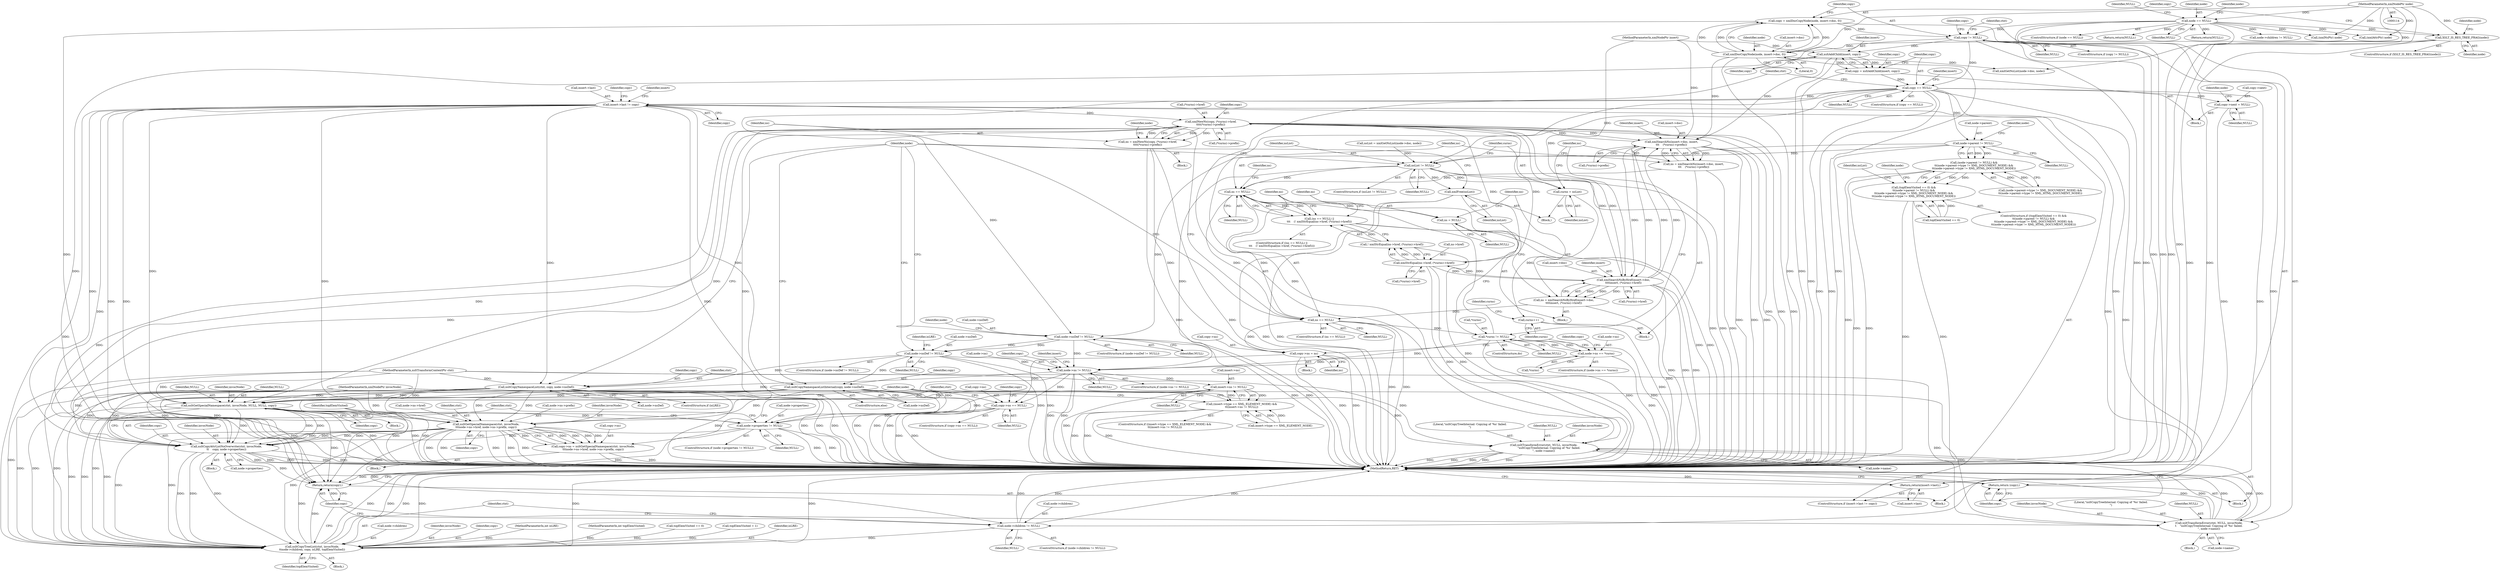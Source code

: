 digraph "0_Chrome_96dbafe288dbe2f0cc45fa3c39daf6d0c37acbab_37@API" {
"1000239" [label="(Call,copy != NULL)"];
"1000230" [label="(Call,copy = xmlDocCopyNode(node, insert->doc, 0))"];
"1000232" [label="(Call,xmlDocCopyNode(node, insert->doc, 0))"];
"1000204" [label="(Call,XSLT_IS_RES_TREE_FRAG(node))"];
"1000124" [label="(Call,node == NULL)"];
"1000117" [label="(MethodParameterIn,xmlNodePtr node)"];
"1000252" [label="(Call,xsltAddChild(insert, copy))"];
"1000250" [label="(Call,copy = xsltAddChild(insert, copy))"];
"1000256" [label="(Call,copy == NULL)"];
"1000260" [label="(Call,xsltTransformError(ctxt, NULL, invocNode,\n            \"xsltCopyTreeInternal: Copying of '%s' failed.\n\", node->name))"];
"1000268" [label="(Return,return (copy);)"];
"1000271" [label="(Call,insert->last != copy)"];
"1000276" [label="(Return,return(insert->last);)"];
"1000386" [label="(Call,xmlNewNs(copy, (*curns)->href,\n\t\t\t\t(*curns)->prefix))"];
"1000341" [label="(Call,xmlSearchNs(insert->doc, insert,\n\t\t\t    (*curns)->prefix))"];
"1000339" [label="(Call,ns = xmlSearchNs(insert->doc, insert,\n\t\t\t    (*curns)->prefix))"];
"1000352" [label="(Call,ns == NULL)"];
"1000351" [label="(Call,(ns == NULL) ||\n\t\t\t    (! xmlStrEqual(ns->href, (*curns)->href)))"];
"1000365" [label="(Call,ns = NULL)"];
"1000380" [label="(Call,ns == NULL)"];
"1000404" [label="(Call,copy->ns = ns)"];
"1000454" [label="(Call,copy->ns == NULL)"];
"1000499" [label="(Call,node->properties != NULL)"];
"1000505" [label="(Call,xsltCopyAttrListNoOverwrite(ctxt, invocNode,\n\t\t    copy, node->properties))"];
"1000526" [label="(Call,xsltCopyTreeList(ctxt, invocNode,\n\t\tnode->children, copy, isLRE, topElemVisited))"];
"1000545" [label="(Return,return(copy);)"];
"1000520" [label="(Call,node->children != NULL)"];
"1000411" [label="(Call,*curns != NULL)"];
"1000397" [label="(Call,node->ns == *curns)"];
"1000447" [label="(Call,node->ns != NULL)"];
"1000486" [label="(Call,insert->ns != NULL)"];
"1000480" [label="(Call,(insert->type == XML_ELEMENT_NODE) &&\n\t\t(insert->ns != NULL))"];
"1000492" [label="(Call,xsltGetSpecialNamespace(ctxt, invocNode, NULL, NULL, copy))"];
"1000370" [label="(Call,xmlSearchNsByHref(insert->doc,\n\t\t\t\tinsert, (*curns)->href))"];
"1000356" [label="(Call,xmlStrEqual(ns->href, (*curns)->href))"];
"1000355" [label="(Call,! xmlStrEqual(ns->href, (*curns)->href))"];
"1000368" [label="(Call,ns = xmlSearchNsByHref(insert->doc,\n\t\t\t\tinsert, (*curns)->href))"];
"1000384" [label="(Call,ns = xmlNewNs(copy, (*curns)->href,\n\t\t\t\t(*curns)->prefix))"];
"1000464" [label="(Call,xsltGetSpecialNamespace(ctxt, invocNode,\n\t\t\tnode->ns->href, node->ns->prefix, copy))"];
"1000460" [label="(Call,copy->ns = xsltGetSpecialNamespace(ctxt, invocNode,\n\t\t\tnode->ns->href, node->ns->prefix, copy))"];
"1000434" [label="(Call,xsltCopyNamespaceList(ctxt, copy, node->nsDef))"];
"1000441" [label="(Call,xsltCopyNamespaceListInternal(copy, node->nsDef))"];
"1000280" [label="(Call,copy->next = NULL)"];
"1000298" [label="(Call,node->parent != NULL)"];
"1000297" [label="(Call,(node->parent != NULL) &&\n\t\t(node->parent->type != XML_DOCUMENT_NODE) &&\n\t\t(node->parent->type != XML_HTML_DOCUMENT_NODE))"];
"1000293" [label="(Call,(topElemVisited == 0) &&\n\t\t(node->parent != NULL) &&\n\t\t(node->parent->type != XML_DOCUMENT_NODE) &&\n\t\t(node->parent->type != XML_HTML_DOCUMENT_NODE))"];
"1000330" [label="(Call,nsList != NULL)"];
"1000334" [label="(Call,curns = nsList)"];
"1000409" [label="(Call,curns++)"];
"1000415" [label="(Call,xmlFree(nsList))"];
"1000419" [label="(Call,node->nsDef != NULL)"];
"1000426" [label="(Call,node->nsDef != NULL)"];
"1000537" [label="(Call,xsltTransformError(ctxt, NULL, invocNode,\n\t    \"xsltCopyTreeInternal: Copying of '%s' failed.\n\", node->name))"];
"1000423" [label="(Identifier,NULL)"];
"1000263" [label="(Identifier,invocNode)"];
"1000501" [label="(Identifier,node)"];
"1000357" [label="(Call,ns->href)"];
"1000116" [label="(MethodParameterIn,xmlNodePtr invocNode)"];
"1000245" [label="(Identifier,copy)"];
"1000272" [label="(Call,insert->last)"];
"1000461" [label="(Call,copy->ns)"];
"1000546" [label="(Identifier,copy)"];
"1000371" [label="(Call,insert->doc)"];
"1000384" [label="(Call,ns = xmlNewNs(copy, (*curns)->href,\n\t\t\t\t(*curns)->prefix))"];
"1000538" [label="(Identifier,ctxt)"];
"1000392" [label="(Call,(*curns)->prefix)"];
"1000257" [label="(Identifier,copy)"];
"1000250" [label="(Call,copy = xsltAddChild(insert, copy))"];
"1000448" [label="(Call,node->ns)"];
"1000303" [label="(Call,(node->parent->type != XML_DOCUMENT_NODE) &&\n\t\t(node->parent->type != XML_HTML_DOCUMENT_NODE))"];
"1000280" [label="(Call,copy->next = NULL)"];
"1000498" [label="(ControlStructure,if (node->properties != NULL))"];
"1000406" [label="(Identifier,copy)"];
"1000232" [label="(Call,xmlDocCopyNode(node, insert->doc, 0))"];
"1000360" [label="(Call,(*curns)->href)"];
"1000490" [label="(Identifier,NULL)"];
"1000542" [label="(Call,node->name)"];
"1000297" [label="(Call,(node->parent != NULL) &&\n\t\t(node->parent->type != XML_DOCUMENT_NODE) &&\n\t\t(node->parent->type != XML_HTML_DOCUMENT_NODE))"];
"1000435" [label="(Identifier,ctxt)"];
"1000125" [label="(Identifier,node)"];
"1000437" [label="(Call,node->nsDef)"];
"1000529" [label="(Call,node->children)"];
"1000292" [label="(ControlStructure,if ((topElemVisited == 0) &&\n\t\t(node->parent != NULL) &&\n\t\t(node->parent->type != XML_DOCUMENT_NODE) &&\n\t\t(node->parent->type != XML_HTML_DOCUMENT_NODE)))"];
"1000275" [label="(Identifier,copy)"];
"1000281" [label="(Call,copy->next)"];
"1000514" [label="(Identifier,topElemVisited)"];
"1000254" [label="(Identifier,copy)"];
"1000345" [label="(Identifier,insert)"];
"1000527" [label="(Identifier,ctxt)"];
"1000504" [label="(Block,)"];
"1000396" [label="(ControlStructure,if (node->ns == *curns))"];
"1000239" [label="(Call,copy != NULL)"];
"1000230" [label="(Call,copy = xmlDocCopyNode(node, insert->doc, 0))"];
"1000282" [label="(Identifier,copy)"];
"1000398" [label="(Call,node->ns)"];
"1000419" [label="(Call,node->nsDef != NULL)"];
"1000410" [label="(Identifier,curns)"];
"1000270" [label="(ControlStructure,if (insert->last != copy))"];
"1000366" [label="(Identifier,ns)"];
"1000278" [label="(Identifier,insert)"];
"1000426" [label="(Call,node->nsDef != NULL)"];
"1000537" [label="(Call,xsltTransformError(ctxt, NULL, invocNode,\n\t    \"xsltCopyTreeInternal: Copying of '%s' failed.\n\", node->name))"];
"1000369" [label="(Identifier,ns)"];
"1000487" [label="(Call,insert->ns)"];
"1000455" [label="(Call,copy->ns)"];
"1000534" [label="(Identifier,topElemVisited)"];
"1000356" [label="(Call,xmlStrEqual(ns->href, (*curns)->href))"];
"1000508" [label="(Identifier,copy)"];
"1000479" [label="(ControlStructure,if ((insert->type == XML_ELEMENT_NODE) &&\n\t\t(insert->ns != NULL)))"];
"1000436" [label="(Identifier,copy)"];
"1000380" [label="(Call,ns == NULL)"];
"1000495" [label="(Identifier,NULL)"];
"1000540" [label="(Identifier,invocNode)"];
"1000434" [label="(Call,xsltCopyNamespaceList(ctxt, copy, node->nsDef))"];
"1000118" [label="(MethodParameterIn,xmlNodePtr insert)"];
"1000449" [label="(Identifier,node)"];
"1000493" [label="(Identifier,ctxt)"];
"1000123" [label="(ControlStructure,if (node == NULL))"];
"1000293" [label="(Call,(topElemVisited == 0) &&\n\t\t(node->parent != NULL) &&\n\t\t(node->parent->type != XML_DOCUMENT_NODE) &&\n\t\t(node->parent->type != XML_HTML_DOCUMENT_NODE))"];
"1000497" [label="(Identifier,copy)"];
"1000382" [label="(Identifier,NULL)"];
"1000454" [label="(Call,copy->ns == NULL)"];
"1000374" [label="(Identifier,insert)"];
"1000430" [label="(Identifier,NULL)"];
"1000340" [label="(Identifier,ns)"];
"1000288" [label="(Identifier,node)"];
"1000261" [label="(Identifier,ctxt)"];
"1000528" [label="(Identifier,invocNode)"];
"1000532" [label="(Identifier,copy)"];
"1000127" [label="(Return,return(NULL);)"];
"1000294" [label="(Call,topElemVisited == 0)"];
"1000277" [label="(Call,insert->last)"];
"1000499" [label="(Call,node->properties != NULL)"];
"1000203" [label="(ControlStructure,if (XSLT_IS_RES_TREE_FRAG(node)))"];
"1000339" [label="(Call,ns = xmlSearchNs(insert->doc, insert,\n\t\t\t    (*curns)->prefix))"];
"1000541" [label="(Literal,\"xsltCopyTreeInternal: Copying of '%s' failed.\n\")"];
"1000440" [label="(ControlStructure,else)"];
"1000536" [label="(Block,)"];
"1000418" [label="(ControlStructure,if (node->nsDef != NULL))"];
"1000367" [label="(Identifier,NULL)"];
"1000456" [label="(Identifier,copy)"];
"1000299" [label="(Call,node->parent)"];
"1000464" [label="(Call,xsltGetSpecialNamespace(ctxt, invocNode,\n\t\t\tnode->ns->href, node->ns->prefix, copy))"];
"1000205" [label="(Identifier,node)"];
"1000364" [label="(Block,)"];
"1000329" [label="(ControlStructure,if (nsList != NULL))"];
"1000131" [label="(Identifier,node)"];
"1000412" [label="(Call,*curns)"];
"1000323" [label="(Identifier,nsList)"];
"1000427" [label="(Call,node->nsDef)"];
"1000260" [label="(Call,xsltTransformError(ctxt, NULL, invocNode,\n            \"xsltCopyTreeInternal: Copying of '%s' failed.\n\", node->name))"];
"1000350" [label="(ControlStructure,if ((ns == NULL) ||\n\t\t\t    (! xmlStrEqual(ns->href, (*curns)->href))))"];
"1000503" [label="(Identifier,NULL)"];
"1000411" [label="(Call,*curns != NULL)"];
"1000381" [label="(Identifier,ns)"];
"1000385" [label="(Identifier,ns)"];
"1000432" [label="(ControlStructure,if (isLRE))"];
"1000346" [label="(Call,(*curns)->prefix)"];
"1000307" [label="(Identifier,node)"];
"1000233" [label="(Identifier,node)"];
"1000399" [label="(Identifier,node)"];
"1000284" [label="(Identifier,NULL)"];
"1000375" [label="(Call,(*curns)->href)"];
"1000126" [label="(Identifier,NULL)"];
"1000259" [label="(Block,)"];
"1000526" [label="(Call,xsltCopyTreeList(ctxt, invocNode,\n\t\tnode->children, copy, isLRE, topElemVisited))"];
"1000332" [label="(Identifier,NULL)"];
"1000237" [label="(Literal,0)"];
"1000421" [label="(Identifier,node)"];
"1000298" [label="(Call,node->parent != NULL)"];
"1000483" [label="(Identifier,insert)"];
"1000333" [label="(Block,)"];
"1000231" [label="(Identifier,copy)"];
"1000342" [label="(Call,insert->doc)"];
"1000387" [label="(Identifier,copy)"];
"1000117" [label="(MethodParameterIn,xmlNodePtr node)"];
"1000451" [label="(Identifier,NULL)"];
"1000251" [label="(Identifier,copy)"];
"1000240" [label="(Identifier,copy)"];
"1000268" [label="(Return,return (copy);)"];
"1000324" [label="(Call,xmlGetNsList(node->doc, node))"];
"1000354" [label="(Identifier,NULL)"];
"1000403" [label="(Block,)"];
"1000507" [label="(Identifier,invocNode)"];
"1000119" [label="(MethodParameterIn,int isLRE)"];
"1000401" [label="(Call,*curns)"];
"1000520" [label="(Call,node->children != NULL)"];
"1000128" [label="(Identifier,NULL)"];
"1000492" [label="(Call,xsltGetSpecialNamespace(ctxt, invocNode, NULL, NULL, copy))"];
"1000370" [label="(Call,xmlSearchNsByHref(insert->doc,\n\t\t\t\tinsert, (*curns)->href))"];
"1000352" [label="(Call,ns == NULL)"];
"1000494" [label="(Identifier,invocNode)"];
"1000302" [label="(Identifier,NULL)"];
"1000115" [label="(MethodParameterIn,xsltTransformContextPtr ctxt)"];
"1000201" [label="(Return,return(NULL);)"];
"1000481" [label="(Call,insert->type == XML_ELEMENT_NODE)"];
"1000413" [label="(Identifier,curns)"];
"1000496" [label="(Identifier,NULL)"];
"1000189" [label="(Call,(xmlNsPtr) node)"];
"1000256" [label="(Call,copy == NULL)"];
"1000480" [label="(Call,(insert->type == XML_ELEMENT_NODE) &&\n\t\t(insert->ns != NULL))"];
"1000458" [label="(Identifier,NULL)"];
"1000358" [label="(Identifier,ns)"];
"1000545" [label="(Return,return(copy);)"];
"1000264" [label="(Literal,\"xsltCopyTreeInternal: Copying of '%s' failed.\n\")"];
"1000330" [label="(Call,nsList != NULL)"];
"1000338" [label="(Block,)"];
"1000472" [label="(Call,node->ns->prefix)"];
"1000322" [label="(Call,nsList = xmlGetNsList(node->doc, node))"];
"1000443" [label="(Call,node->nsDef)"];
"1000547" [label="(MethodReturn,RET)"];
"1000121" [label="(Block,)"];
"1000519" [label="(ControlStructure,if (node->children != NULL))"];
"1000477" [label="(Identifier,copy)"];
"1000466" [label="(Identifier,invocNode)"];
"1000467" [label="(Call,node->ns->href)"];
"1000453" [label="(ControlStructure,if (copy->ns == NULL))"];
"1000409" [label="(Call,curns++)"];
"1000253" [label="(Identifier,insert)"];
"1000120" [label="(MethodParameterIn,int topElemVisited)"];
"1000446" [label="(ControlStructure,if (node->ns != NULL))"];
"1000513" [label="(Call,topElemVisited == 0)"];
"1000509" [label="(Call,node->properties)"];
"1000351" [label="(Call,(ns == NULL) ||\n\t\t\t    (! xmlStrEqual(ns->href, (*curns)->href)))"];
"1000460" [label="(Call,copy->ns = xsltGetSpecialNamespace(ctxt, invocNode,\n\t\t\tnode->ns->href, node->ns->prefix, copy))"];
"1000234" [label="(Call,insert->doc)"];
"1000388" [label="(Call,(*curns)->href)"];
"1000124" [label="(Call,node == NULL)"];
"1000524" [label="(Identifier,NULL)"];
"1000486" [label="(Call,insert->ns != NULL)"];
"1000459" [label="(Block,)"];
"1000491" [label="(Block,)"];
"1000397" [label="(Call,node->ns == *curns)"];
"1000269" [label="(Identifier,copy)"];
"1000273" [label="(Identifier,insert)"];
"1000539" [label="(Identifier,NULL)"];
"1000331" [label="(Identifier,nsList)"];
"1000386" [label="(Call,xmlNewNs(copy, (*curns)->href,\n\t\t\t\t(*curns)->prefix))"];
"1000265" [label="(Call,node->name)"];
"1000433" [label="(Identifier,isLRE)"];
"1000365" [label="(Call,ns = NULL)"];
"1000415" [label="(Call,xmlFree(nsList))"];
"1000425" [label="(ControlStructure,if (node->nsDef != NULL))"];
"1000271" [label="(Call,insert->last != copy)"];
"1000416" [label="(Identifier,nsList)"];
"1000465" [label="(Identifier,ctxt)"];
"1000204" [label="(Call,XSLT_IS_RES_TREE_FRAG(node))"];
"1000500" [label="(Call,node->properties)"];
"1000447" [label="(Call,node->ns != NULL)"];
"1000506" [label="(Identifier,ctxt)"];
"1000334" [label="(Call,curns = nsList)"];
"1000525" [label="(Block,)"];
"1000516" [label="(Call,topElemVisited = 1)"];
"1000242" [label="(Block,)"];
"1000383" [label="(Block,)"];
"1000262" [label="(Identifier,NULL)"];
"1000210" [label="(Identifier,node)"];
"1000258" [label="(Identifier,NULL)"];
"1000178" [label="(Call,(xmlAttrPtr) node)"];
"1000404" [label="(Call,copy->ns = ns)"];
"1000341" [label="(Call,xmlSearchNs(insert->doc, insert,\n\t\t\t    (*curns)->prefix))"];
"1000533" [label="(Identifier,isLRE)"];
"1000462" [label="(Identifier,copy)"];
"1000241" [label="(Identifier,NULL)"];
"1000428" [label="(Identifier,node)"];
"1000208" [label="(Call,node->children != NULL)"];
"1000238" [label="(ControlStructure,if (copy != NULL))"];
"1000408" [label="(Identifier,ns)"];
"1000337" [label="(ControlStructure,do)"];
"1000442" [label="(Identifier,copy)"];
"1000355" [label="(Call,! xmlStrEqual(ns->href, (*curns)->href))"];
"1000335" [label="(Identifier,curns)"];
"1000379" [label="(ControlStructure,if (ns == NULL))"];
"1000414" [label="(Identifier,NULL)"];
"1000252" [label="(Call,xsltAddChild(insert, copy))"];
"1000505" [label="(Call,xsltCopyAttrListNoOverwrite(ctxt, invocNode,\n\t\t    copy, node->properties))"];
"1000353" [label="(Identifier,ns)"];
"1000336" [label="(Identifier,nsList)"];
"1000276" [label="(Return,return(insert->last);)"];
"1000521" [label="(Call,node->children)"];
"1000420" [label="(Call,node->nsDef)"];
"1000441" [label="(Call,xsltCopyNamespaceListInternal(copy, node->nsDef))"];
"1000368" [label="(Call,ns = xmlSearchNsByHref(insert->doc,\n\t\t\t\tinsert, (*curns)->href))"];
"1000255" [label="(ControlStructure,if (copy == NULL))"];
"1000405" [label="(Call,copy->ns)"];
"1000239" -> "1000238"  [label="AST: "];
"1000239" -> "1000241"  [label="CFG: "];
"1000240" -> "1000239"  [label="AST: "];
"1000241" -> "1000239"  [label="AST: "];
"1000245" -> "1000239"  [label="CFG: "];
"1000538" -> "1000239"  [label="CFG: "];
"1000239" -> "1000547"  [label="DDG: "];
"1000239" -> "1000547"  [label="DDG: "];
"1000230" -> "1000239"  [label="DDG: "];
"1000124" -> "1000239"  [label="DDG: "];
"1000239" -> "1000252"  [label="DDG: "];
"1000239" -> "1000256"  [label="DDG: "];
"1000239" -> "1000537"  [label="DDG: "];
"1000239" -> "1000545"  [label="DDG: "];
"1000230" -> "1000121"  [label="AST: "];
"1000230" -> "1000232"  [label="CFG: "];
"1000231" -> "1000230"  [label="AST: "];
"1000232" -> "1000230"  [label="AST: "];
"1000240" -> "1000230"  [label="CFG: "];
"1000230" -> "1000547"  [label="DDG: "];
"1000232" -> "1000230"  [label="DDG: "];
"1000232" -> "1000230"  [label="DDG: "];
"1000232" -> "1000230"  [label="DDG: "];
"1000232" -> "1000237"  [label="CFG: "];
"1000233" -> "1000232"  [label="AST: "];
"1000234" -> "1000232"  [label="AST: "];
"1000237" -> "1000232"  [label="AST: "];
"1000232" -> "1000547"  [label="DDG: "];
"1000232" -> "1000547"  [label="DDG: "];
"1000204" -> "1000232"  [label="DDG: "];
"1000117" -> "1000232"  [label="DDG: "];
"1000232" -> "1000324"  [label="DDG: "];
"1000232" -> "1000341"  [label="DDG: "];
"1000204" -> "1000203"  [label="AST: "];
"1000204" -> "1000205"  [label="CFG: "];
"1000205" -> "1000204"  [label="AST: "];
"1000210" -> "1000204"  [label="CFG: "];
"1000231" -> "1000204"  [label="CFG: "];
"1000204" -> "1000547"  [label="DDG: "];
"1000204" -> "1000547"  [label="DDG: "];
"1000124" -> "1000204"  [label="DDG: "];
"1000117" -> "1000204"  [label="DDG: "];
"1000124" -> "1000123"  [label="AST: "];
"1000124" -> "1000126"  [label="CFG: "];
"1000125" -> "1000124"  [label="AST: "];
"1000126" -> "1000124"  [label="AST: "];
"1000128" -> "1000124"  [label="CFG: "];
"1000131" -> "1000124"  [label="CFG: "];
"1000124" -> "1000547"  [label="DDG: "];
"1000124" -> "1000547"  [label="DDG: "];
"1000124" -> "1000547"  [label="DDG: "];
"1000117" -> "1000124"  [label="DDG: "];
"1000124" -> "1000127"  [label="DDG: "];
"1000124" -> "1000178"  [label="DDG: "];
"1000124" -> "1000189"  [label="DDG: "];
"1000124" -> "1000201"  [label="DDG: "];
"1000124" -> "1000208"  [label="DDG: "];
"1000117" -> "1000114"  [label="AST: "];
"1000117" -> "1000547"  [label="DDG: "];
"1000117" -> "1000178"  [label="DDG: "];
"1000117" -> "1000189"  [label="DDG: "];
"1000117" -> "1000324"  [label="DDG: "];
"1000252" -> "1000250"  [label="AST: "];
"1000252" -> "1000254"  [label="CFG: "];
"1000253" -> "1000252"  [label="AST: "];
"1000254" -> "1000252"  [label="AST: "];
"1000250" -> "1000252"  [label="CFG: "];
"1000252" -> "1000547"  [label="DDG: "];
"1000252" -> "1000250"  [label="DDG: "];
"1000252" -> "1000250"  [label="DDG: "];
"1000118" -> "1000252"  [label="DDG: "];
"1000252" -> "1000341"  [label="DDG: "];
"1000250" -> "1000242"  [label="AST: "];
"1000251" -> "1000250"  [label="AST: "];
"1000257" -> "1000250"  [label="CFG: "];
"1000250" -> "1000547"  [label="DDG: "];
"1000250" -> "1000256"  [label="DDG: "];
"1000256" -> "1000255"  [label="AST: "];
"1000256" -> "1000258"  [label="CFG: "];
"1000257" -> "1000256"  [label="AST: "];
"1000258" -> "1000256"  [label="AST: "];
"1000261" -> "1000256"  [label="CFG: "];
"1000273" -> "1000256"  [label="CFG: "];
"1000256" -> "1000547"  [label="DDG: "];
"1000256" -> "1000547"  [label="DDG: "];
"1000256" -> "1000547"  [label="DDG: "];
"1000256" -> "1000260"  [label="DDG: "];
"1000256" -> "1000268"  [label="DDG: "];
"1000256" -> "1000271"  [label="DDG: "];
"1000256" -> "1000280"  [label="DDG: "];
"1000256" -> "1000298"  [label="DDG: "];
"1000256" -> "1000330"  [label="DDG: "];
"1000256" -> "1000419"  [label="DDG: "];
"1000256" -> "1000520"  [label="DDG: "];
"1000260" -> "1000259"  [label="AST: "];
"1000260" -> "1000265"  [label="CFG: "];
"1000261" -> "1000260"  [label="AST: "];
"1000262" -> "1000260"  [label="AST: "];
"1000263" -> "1000260"  [label="AST: "];
"1000264" -> "1000260"  [label="AST: "];
"1000265" -> "1000260"  [label="AST: "];
"1000269" -> "1000260"  [label="CFG: "];
"1000260" -> "1000547"  [label="DDG: "];
"1000260" -> "1000547"  [label="DDG: "];
"1000260" -> "1000547"  [label="DDG: "];
"1000260" -> "1000547"  [label="DDG: "];
"1000260" -> "1000547"  [label="DDG: "];
"1000115" -> "1000260"  [label="DDG: "];
"1000116" -> "1000260"  [label="DDG: "];
"1000268" -> "1000259"  [label="AST: "];
"1000268" -> "1000269"  [label="CFG: "];
"1000269" -> "1000268"  [label="AST: "];
"1000547" -> "1000268"  [label="CFG: "];
"1000268" -> "1000547"  [label="DDG: "];
"1000269" -> "1000268"  [label="DDG: "];
"1000271" -> "1000270"  [label="AST: "];
"1000271" -> "1000275"  [label="CFG: "];
"1000272" -> "1000271"  [label="AST: "];
"1000275" -> "1000271"  [label="AST: "];
"1000278" -> "1000271"  [label="CFG: "];
"1000282" -> "1000271"  [label="CFG: "];
"1000271" -> "1000547"  [label="DDG: "];
"1000271" -> "1000547"  [label="DDG: "];
"1000271" -> "1000547"  [label="DDG: "];
"1000271" -> "1000276"  [label="DDG: "];
"1000271" -> "1000386"  [label="DDG: "];
"1000271" -> "1000434"  [label="DDG: "];
"1000271" -> "1000441"  [label="DDG: "];
"1000271" -> "1000464"  [label="DDG: "];
"1000271" -> "1000492"  [label="DDG: "];
"1000271" -> "1000505"  [label="DDG: "];
"1000271" -> "1000526"  [label="DDG: "];
"1000271" -> "1000545"  [label="DDG: "];
"1000276" -> "1000270"  [label="AST: "];
"1000276" -> "1000277"  [label="CFG: "];
"1000277" -> "1000276"  [label="AST: "];
"1000547" -> "1000276"  [label="CFG: "];
"1000276" -> "1000547"  [label="DDG: "];
"1000386" -> "1000384"  [label="AST: "];
"1000386" -> "1000392"  [label="CFG: "];
"1000387" -> "1000386"  [label="AST: "];
"1000388" -> "1000386"  [label="AST: "];
"1000392" -> "1000386"  [label="AST: "];
"1000384" -> "1000386"  [label="CFG: "];
"1000386" -> "1000547"  [label="DDG: "];
"1000386" -> "1000547"  [label="DDG: "];
"1000386" -> "1000547"  [label="DDG: "];
"1000386" -> "1000341"  [label="DDG: "];
"1000386" -> "1000356"  [label="DDG: "];
"1000386" -> "1000370"  [label="DDG: "];
"1000386" -> "1000384"  [label="DDG: "];
"1000386" -> "1000384"  [label="DDG: "];
"1000386" -> "1000384"  [label="DDG: "];
"1000370" -> "1000386"  [label="DDG: "];
"1000356" -> "1000386"  [label="DDG: "];
"1000341" -> "1000386"  [label="DDG: "];
"1000386" -> "1000464"  [label="DDG: "];
"1000386" -> "1000492"  [label="DDG: "];
"1000386" -> "1000505"  [label="DDG: "];
"1000386" -> "1000526"  [label="DDG: "];
"1000386" -> "1000545"  [label="DDG: "];
"1000341" -> "1000339"  [label="AST: "];
"1000341" -> "1000346"  [label="CFG: "];
"1000342" -> "1000341"  [label="AST: "];
"1000345" -> "1000341"  [label="AST: "];
"1000346" -> "1000341"  [label="AST: "];
"1000339" -> "1000341"  [label="CFG: "];
"1000341" -> "1000547"  [label="DDG: "];
"1000341" -> "1000547"  [label="DDG: "];
"1000341" -> "1000547"  [label="DDG: "];
"1000341" -> "1000339"  [label="DDG: "];
"1000341" -> "1000339"  [label="DDG: "];
"1000341" -> "1000339"  [label="DDG: "];
"1000370" -> "1000341"  [label="DDG: "];
"1000370" -> "1000341"  [label="DDG: "];
"1000118" -> "1000341"  [label="DDG: "];
"1000341" -> "1000370"  [label="DDG: "];
"1000341" -> "1000370"  [label="DDG: "];
"1000339" -> "1000338"  [label="AST: "];
"1000340" -> "1000339"  [label="AST: "];
"1000353" -> "1000339"  [label="CFG: "];
"1000339" -> "1000547"  [label="DDG: "];
"1000339" -> "1000352"  [label="DDG: "];
"1000352" -> "1000351"  [label="AST: "];
"1000352" -> "1000354"  [label="CFG: "];
"1000353" -> "1000352"  [label="AST: "];
"1000354" -> "1000352"  [label="AST: "];
"1000358" -> "1000352"  [label="CFG: "];
"1000351" -> "1000352"  [label="CFG: "];
"1000352" -> "1000351"  [label="DDG: "];
"1000352" -> "1000351"  [label="DDG: "];
"1000330" -> "1000352"  [label="DDG: "];
"1000411" -> "1000352"  [label="DDG: "];
"1000352" -> "1000365"  [label="DDG: "];
"1000352" -> "1000380"  [label="DDG: "];
"1000352" -> "1000380"  [label="DDG: "];
"1000351" -> "1000350"  [label="AST: "];
"1000351" -> "1000355"  [label="CFG: "];
"1000355" -> "1000351"  [label="AST: "];
"1000366" -> "1000351"  [label="CFG: "];
"1000381" -> "1000351"  [label="CFG: "];
"1000351" -> "1000547"  [label="DDG: "];
"1000351" -> "1000547"  [label="DDG: "];
"1000355" -> "1000351"  [label="DDG: "];
"1000365" -> "1000364"  [label="AST: "];
"1000365" -> "1000367"  [label="CFG: "];
"1000366" -> "1000365"  [label="AST: "];
"1000367" -> "1000365"  [label="AST: "];
"1000369" -> "1000365"  [label="CFG: "];
"1000380" -> "1000379"  [label="AST: "];
"1000380" -> "1000382"  [label="CFG: "];
"1000381" -> "1000380"  [label="AST: "];
"1000382" -> "1000380"  [label="AST: "];
"1000385" -> "1000380"  [label="CFG: "];
"1000399" -> "1000380"  [label="CFG: "];
"1000380" -> "1000547"  [label="DDG: "];
"1000380" -> "1000547"  [label="DDG: "];
"1000368" -> "1000380"  [label="DDG: "];
"1000380" -> "1000404"  [label="DDG: "];
"1000380" -> "1000411"  [label="DDG: "];
"1000404" -> "1000403"  [label="AST: "];
"1000404" -> "1000408"  [label="CFG: "];
"1000405" -> "1000404"  [label="AST: "];
"1000408" -> "1000404"  [label="AST: "];
"1000410" -> "1000404"  [label="CFG: "];
"1000404" -> "1000547"  [label="DDG: "];
"1000404" -> "1000547"  [label="DDG: "];
"1000384" -> "1000404"  [label="DDG: "];
"1000404" -> "1000454"  [label="DDG: "];
"1000454" -> "1000453"  [label="AST: "];
"1000454" -> "1000458"  [label="CFG: "];
"1000455" -> "1000454"  [label="AST: "];
"1000458" -> "1000454"  [label="AST: "];
"1000462" -> "1000454"  [label="CFG: "];
"1000501" -> "1000454"  [label="CFG: "];
"1000454" -> "1000547"  [label="DDG: "];
"1000454" -> "1000547"  [label="DDG: "];
"1000447" -> "1000454"  [label="DDG: "];
"1000454" -> "1000499"  [label="DDG: "];
"1000499" -> "1000498"  [label="AST: "];
"1000499" -> "1000503"  [label="CFG: "];
"1000500" -> "1000499"  [label="AST: "];
"1000503" -> "1000499"  [label="AST: "];
"1000506" -> "1000499"  [label="CFG: "];
"1000514" -> "1000499"  [label="CFG: "];
"1000499" -> "1000547"  [label="DDG: "];
"1000499" -> "1000547"  [label="DDG: "];
"1000492" -> "1000499"  [label="DDG: "];
"1000486" -> "1000499"  [label="DDG: "];
"1000447" -> "1000499"  [label="DDG: "];
"1000499" -> "1000505"  [label="DDG: "];
"1000499" -> "1000520"  [label="DDG: "];
"1000505" -> "1000504"  [label="AST: "];
"1000505" -> "1000509"  [label="CFG: "];
"1000506" -> "1000505"  [label="AST: "];
"1000507" -> "1000505"  [label="AST: "];
"1000508" -> "1000505"  [label="AST: "];
"1000509" -> "1000505"  [label="AST: "];
"1000514" -> "1000505"  [label="CFG: "];
"1000505" -> "1000547"  [label="DDG: "];
"1000505" -> "1000547"  [label="DDG: "];
"1000505" -> "1000547"  [label="DDG: "];
"1000505" -> "1000547"  [label="DDG: "];
"1000505" -> "1000547"  [label="DDG: "];
"1000464" -> "1000505"  [label="DDG: "];
"1000464" -> "1000505"  [label="DDG: "];
"1000464" -> "1000505"  [label="DDG: "];
"1000492" -> "1000505"  [label="DDG: "];
"1000492" -> "1000505"  [label="DDG: "];
"1000492" -> "1000505"  [label="DDG: "];
"1000434" -> "1000505"  [label="DDG: "];
"1000434" -> "1000505"  [label="DDG: "];
"1000115" -> "1000505"  [label="DDG: "];
"1000116" -> "1000505"  [label="DDG: "];
"1000441" -> "1000505"  [label="DDG: "];
"1000505" -> "1000526"  [label="DDG: "];
"1000505" -> "1000526"  [label="DDG: "];
"1000505" -> "1000526"  [label="DDG: "];
"1000505" -> "1000545"  [label="DDG: "];
"1000526" -> "1000525"  [label="AST: "];
"1000526" -> "1000534"  [label="CFG: "];
"1000527" -> "1000526"  [label="AST: "];
"1000528" -> "1000526"  [label="AST: "];
"1000529" -> "1000526"  [label="AST: "];
"1000532" -> "1000526"  [label="AST: "];
"1000533" -> "1000526"  [label="AST: "];
"1000534" -> "1000526"  [label="AST: "];
"1000546" -> "1000526"  [label="CFG: "];
"1000526" -> "1000547"  [label="DDG: "];
"1000526" -> "1000547"  [label="DDG: "];
"1000526" -> "1000547"  [label="DDG: "];
"1000526" -> "1000547"  [label="DDG: "];
"1000526" -> "1000547"  [label="DDG: "];
"1000526" -> "1000547"  [label="DDG: "];
"1000526" -> "1000547"  [label="DDG: "];
"1000492" -> "1000526"  [label="DDG: "];
"1000492" -> "1000526"  [label="DDG: "];
"1000492" -> "1000526"  [label="DDG: "];
"1000434" -> "1000526"  [label="DDG: "];
"1000434" -> "1000526"  [label="DDG: "];
"1000464" -> "1000526"  [label="DDG: "];
"1000464" -> "1000526"  [label="DDG: "];
"1000464" -> "1000526"  [label="DDG: "];
"1000115" -> "1000526"  [label="DDG: "];
"1000116" -> "1000526"  [label="DDG: "];
"1000520" -> "1000526"  [label="DDG: "];
"1000441" -> "1000526"  [label="DDG: "];
"1000119" -> "1000526"  [label="DDG: "];
"1000513" -> "1000526"  [label="DDG: "];
"1000516" -> "1000526"  [label="DDG: "];
"1000120" -> "1000526"  [label="DDG: "];
"1000526" -> "1000545"  [label="DDG: "];
"1000545" -> "1000121"  [label="AST: "];
"1000545" -> "1000546"  [label="CFG: "];
"1000546" -> "1000545"  [label="AST: "];
"1000547" -> "1000545"  [label="CFG: "];
"1000545" -> "1000547"  [label="DDG: "];
"1000546" -> "1000545"  [label="DDG: "];
"1000441" -> "1000545"  [label="DDG: "];
"1000434" -> "1000545"  [label="DDG: "];
"1000492" -> "1000545"  [label="DDG: "];
"1000464" -> "1000545"  [label="DDG: "];
"1000520" -> "1000519"  [label="AST: "];
"1000520" -> "1000524"  [label="CFG: "];
"1000521" -> "1000520"  [label="AST: "];
"1000524" -> "1000520"  [label="AST: "];
"1000527" -> "1000520"  [label="CFG: "];
"1000546" -> "1000520"  [label="CFG: "];
"1000520" -> "1000547"  [label="DDG: "];
"1000520" -> "1000547"  [label="DDG: "];
"1000520" -> "1000547"  [label="DDG: "];
"1000411" -> "1000337"  [label="AST: "];
"1000411" -> "1000414"  [label="CFG: "];
"1000412" -> "1000411"  [label="AST: "];
"1000414" -> "1000411"  [label="AST: "];
"1000340" -> "1000411"  [label="CFG: "];
"1000416" -> "1000411"  [label="CFG: "];
"1000411" -> "1000547"  [label="DDG: "];
"1000411" -> "1000547"  [label="DDG: "];
"1000411" -> "1000397"  [label="DDG: "];
"1000397" -> "1000411"  [label="DDG: "];
"1000411" -> "1000447"  [label="DDG: "];
"1000397" -> "1000396"  [label="AST: "];
"1000397" -> "1000401"  [label="CFG: "];
"1000398" -> "1000397"  [label="AST: "];
"1000401" -> "1000397"  [label="AST: "];
"1000406" -> "1000397"  [label="CFG: "];
"1000410" -> "1000397"  [label="CFG: "];
"1000397" -> "1000547"  [label="DDG: "];
"1000397" -> "1000447"  [label="DDG: "];
"1000447" -> "1000446"  [label="AST: "];
"1000447" -> "1000451"  [label="CFG: "];
"1000448" -> "1000447"  [label="AST: "];
"1000451" -> "1000447"  [label="AST: "];
"1000456" -> "1000447"  [label="CFG: "];
"1000483" -> "1000447"  [label="CFG: "];
"1000447" -> "1000547"  [label="DDG: "];
"1000447" -> "1000547"  [label="DDG: "];
"1000419" -> "1000447"  [label="DDG: "];
"1000426" -> "1000447"  [label="DDG: "];
"1000330" -> "1000447"  [label="DDG: "];
"1000447" -> "1000486"  [label="DDG: "];
"1000447" -> "1000492"  [label="DDG: "];
"1000486" -> "1000480"  [label="AST: "];
"1000486" -> "1000490"  [label="CFG: "];
"1000487" -> "1000486"  [label="AST: "];
"1000490" -> "1000486"  [label="AST: "];
"1000480" -> "1000486"  [label="CFG: "];
"1000486" -> "1000547"  [label="DDG: "];
"1000486" -> "1000480"  [label="DDG: "];
"1000486" -> "1000480"  [label="DDG: "];
"1000486" -> "1000492"  [label="DDG: "];
"1000480" -> "1000479"  [label="AST: "];
"1000480" -> "1000481"  [label="CFG: "];
"1000481" -> "1000480"  [label="AST: "];
"1000493" -> "1000480"  [label="CFG: "];
"1000501" -> "1000480"  [label="CFG: "];
"1000480" -> "1000547"  [label="DDG: "];
"1000480" -> "1000547"  [label="DDG: "];
"1000480" -> "1000547"  [label="DDG: "];
"1000481" -> "1000480"  [label="DDG: "];
"1000481" -> "1000480"  [label="DDG: "];
"1000492" -> "1000491"  [label="AST: "];
"1000492" -> "1000497"  [label="CFG: "];
"1000493" -> "1000492"  [label="AST: "];
"1000494" -> "1000492"  [label="AST: "];
"1000495" -> "1000492"  [label="AST: "];
"1000496" -> "1000492"  [label="AST: "];
"1000497" -> "1000492"  [label="AST: "];
"1000501" -> "1000492"  [label="CFG: "];
"1000492" -> "1000547"  [label="DDG: "];
"1000492" -> "1000547"  [label="DDG: "];
"1000492" -> "1000547"  [label="DDG: "];
"1000492" -> "1000547"  [label="DDG: "];
"1000434" -> "1000492"  [label="DDG: "];
"1000434" -> "1000492"  [label="DDG: "];
"1000115" -> "1000492"  [label="DDG: "];
"1000116" -> "1000492"  [label="DDG: "];
"1000441" -> "1000492"  [label="DDG: "];
"1000370" -> "1000368"  [label="AST: "];
"1000370" -> "1000375"  [label="CFG: "];
"1000371" -> "1000370"  [label="AST: "];
"1000374" -> "1000370"  [label="AST: "];
"1000375" -> "1000370"  [label="AST: "];
"1000368" -> "1000370"  [label="CFG: "];
"1000370" -> "1000547"  [label="DDG: "];
"1000370" -> "1000547"  [label="DDG: "];
"1000370" -> "1000547"  [label="DDG: "];
"1000370" -> "1000356"  [label="DDG: "];
"1000370" -> "1000368"  [label="DDG: "];
"1000370" -> "1000368"  [label="DDG: "];
"1000370" -> "1000368"  [label="DDG: "];
"1000118" -> "1000370"  [label="DDG: "];
"1000356" -> "1000370"  [label="DDG: "];
"1000356" -> "1000355"  [label="AST: "];
"1000356" -> "1000360"  [label="CFG: "];
"1000357" -> "1000356"  [label="AST: "];
"1000360" -> "1000356"  [label="AST: "];
"1000355" -> "1000356"  [label="CFG: "];
"1000356" -> "1000547"  [label="DDG: "];
"1000356" -> "1000547"  [label="DDG: "];
"1000356" -> "1000355"  [label="DDG: "];
"1000356" -> "1000355"  [label="DDG: "];
"1000355" -> "1000547"  [label="DDG: "];
"1000368" -> "1000364"  [label="AST: "];
"1000369" -> "1000368"  [label="AST: "];
"1000381" -> "1000368"  [label="CFG: "];
"1000368" -> "1000547"  [label="DDG: "];
"1000384" -> "1000383"  [label="AST: "];
"1000385" -> "1000384"  [label="AST: "];
"1000399" -> "1000384"  [label="CFG: "];
"1000384" -> "1000547"  [label="DDG: "];
"1000384" -> "1000547"  [label="DDG: "];
"1000464" -> "1000460"  [label="AST: "];
"1000464" -> "1000477"  [label="CFG: "];
"1000465" -> "1000464"  [label="AST: "];
"1000466" -> "1000464"  [label="AST: "];
"1000467" -> "1000464"  [label="AST: "];
"1000472" -> "1000464"  [label="AST: "];
"1000477" -> "1000464"  [label="AST: "];
"1000460" -> "1000464"  [label="CFG: "];
"1000464" -> "1000547"  [label="DDG: "];
"1000464" -> "1000547"  [label="DDG: "];
"1000464" -> "1000547"  [label="DDG: "];
"1000464" -> "1000547"  [label="DDG: "];
"1000464" -> "1000547"  [label="DDG: "];
"1000464" -> "1000460"  [label="DDG: "];
"1000464" -> "1000460"  [label="DDG: "];
"1000464" -> "1000460"  [label="DDG: "];
"1000464" -> "1000460"  [label="DDG: "];
"1000464" -> "1000460"  [label="DDG: "];
"1000434" -> "1000464"  [label="DDG: "];
"1000434" -> "1000464"  [label="DDG: "];
"1000115" -> "1000464"  [label="DDG: "];
"1000116" -> "1000464"  [label="DDG: "];
"1000441" -> "1000464"  [label="DDG: "];
"1000460" -> "1000459"  [label="AST: "];
"1000461" -> "1000460"  [label="AST: "];
"1000501" -> "1000460"  [label="CFG: "];
"1000460" -> "1000547"  [label="DDG: "];
"1000460" -> "1000547"  [label="DDG: "];
"1000434" -> "1000432"  [label="AST: "];
"1000434" -> "1000437"  [label="CFG: "];
"1000435" -> "1000434"  [label="AST: "];
"1000436" -> "1000434"  [label="AST: "];
"1000437" -> "1000434"  [label="AST: "];
"1000449" -> "1000434"  [label="CFG: "];
"1000434" -> "1000547"  [label="DDG: "];
"1000434" -> "1000547"  [label="DDG: "];
"1000434" -> "1000547"  [label="DDG: "];
"1000434" -> "1000547"  [label="DDG: "];
"1000115" -> "1000434"  [label="DDG: "];
"1000426" -> "1000434"  [label="DDG: "];
"1000441" -> "1000440"  [label="AST: "];
"1000441" -> "1000443"  [label="CFG: "];
"1000442" -> "1000441"  [label="AST: "];
"1000443" -> "1000441"  [label="AST: "];
"1000449" -> "1000441"  [label="CFG: "];
"1000441" -> "1000547"  [label="DDG: "];
"1000441" -> "1000547"  [label="DDG: "];
"1000441" -> "1000547"  [label="DDG: "];
"1000426" -> "1000441"  [label="DDG: "];
"1000280" -> "1000242"  [label="AST: "];
"1000280" -> "1000284"  [label="CFG: "];
"1000281" -> "1000280"  [label="AST: "];
"1000284" -> "1000280"  [label="AST: "];
"1000288" -> "1000280"  [label="CFG: "];
"1000280" -> "1000547"  [label="DDG: "];
"1000298" -> "1000297"  [label="AST: "];
"1000298" -> "1000302"  [label="CFG: "];
"1000299" -> "1000298"  [label="AST: "];
"1000302" -> "1000298"  [label="AST: "];
"1000307" -> "1000298"  [label="CFG: "];
"1000297" -> "1000298"  [label="CFG: "];
"1000298" -> "1000547"  [label="DDG: "];
"1000298" -> "1000297"  [label="DDG: "];
"1000298" -> "1000297"  [label="DDG: "];
"1000298" -> "1000330"  [label="DDG: "];
"1000298" -> "1000419"  [label="DDG: "];
"1000297" -> "1000293"  [label="AST: "];
"1000297" -> "1000303"  [label="CFG: "];
"1000303" -> "1000297"  [label="AST: "];
"1000293" -> "1000297"  [label="CFG: "];
"1000297" -> "1000547"  [label="DDG: "];
"1000297" -> "1000547"  [label="DDG: "];
"1000297" -> "1000293"  [label="DDG: "];
"1000297" -> "1000293"  [label="DDG: "];
"1000303" -> "1000297"  [label="DDG: "];
"1000303" -> "1000297"  [label="DDG: "];
"1000293" -> "1000292"  [label="AST: "];
"1000293" -> "1000294"  [label="CFG: "];
"1000294" -> "1000293"  [label="AST: "];
"1000323" -> "1000293"  [label="CFG: "];
"1000421" -> "1000293"  [label="CFG: "];
"1000293" -> "1000547"  [label="DDG: "];
"1000293" -> "1000547"  [label="DDG: "];
"1000294" -> "1000293"  [label="DDG: "];
"1000294" -> "1000293"  [label="DDG: "];
"1000330" -> "1000329"  [label="AST: "];
"1000330" -> "1000332"  [label="CFG: "];
"1000331" -> "1000330"  [label="AST: "];
"1000332" -> "1000330"  [label="AST: "];
"1000335" -> "1000330"  [label="CFG: "];
"1000449" -> "1000330"  [label="CFG: "];
"1000330" -> "1000547"  [label="DDG: "];
"1000330" -> "1000547"  [label="DDG: "];
"1000322" -> "1000330"  [label="DDG: "];
"1000330" -> "1000334"  [label="DDG: "];
"1000330" -> "1000415"  [label="DDG: "];
"1000334" -> "1000333"  [label="AST: "];
"1000334" -> "1000336"  [label="CFG: "];
"1000335" -> "1000334"  [label="AST: "];
"1000336" -> "1000334"  [label="AST: "];
"1000340" -> "1000334"  [label="CFG: "];
"1000334" -> "1000409"  [label="DDG: "];
"1000409" -> "1000338"  [label="AST: "];
"1000409" -> "1000410"  [label="CFG: "];
"1000410" -> "1000409"  [label="AST: "];
"1000413" -> "1000409"  [label="CFG: "];
"1000409" -> "1000547"  [label="DDG: "];
"1000415" -> "1000333"  [label="AST: "];
"1000415" -> "1000416"  [label="CFG: "];
"1000416" -> "1000415"  [label="AST: "];
"1000449" -> "1000415"  [label="CFG: "];
"1000415" -> "1000547"  [label="DDG: "];
"1000415" -> "1000547"  [label="DDG: "];
"1000419" -> "1000418"  [label="AST: "];
"1000419" -> "1000423"  [label="CFG: "];
"1000420" -> "1000419"  [label="AST: "];
"1000423" -> "1000419"  [label="AST: "];
"1000428" -> "1000419"  [label="CFG: "];
"1000449" -> "1000419"  [label="CFG: "];
"1000419" -> "1000547"  [label="DDG: "];
"1000419" -> "1000547"  [label="DDG: "];
"1000419" -> "1000426"  [label="DDG: "];
"1000419" -> "1000426"  [label="DDG: "];
"1000426" -> "1000425"  [label="AST: "];
"1000426" -> "1000430"  [label="CFG: "];
"1000427" -> "1000426"  [label="AST: "];
"1000430" -> "1000426"  [label="AST: "];
"1000433" -> "1000426"  [label="CFG: "];
"1000449" -> "1000426"  [label="CFG: "];
"1000426" -> "1000547"  [label="DDG: "];
"1000426" -> "1000547"  [label="DDG: "];
"1000537" -> "1000536"  [label="AST: "];
"1000537" -> "1000542"  [label="CFG: "];
"1000538" -> "1000537"  [label="AST: "];
"1000539" -> "1000537"  [label="AST: "];
"1000540" -> "1000537"  [label="AST: "];
"1000541" -> "1000537"  [label="AST: "];
"1000542" -> "1000537"  [label="AST: "];
"1000546" -> "1000537"  [label="CFG: "];
"1000537" -> "1000547"  [label="DDG: "];
"1000537" -> "1000547"  [label="DDG: "];
"1000537" -> "1000547"  [label="DDG: "];
"1000537" -> "1000547"  [label="DDG: "];
"1000537" -> "1000547"  [label="DDG: "];
"1000115" -> "1000537"  [label="DDG: "];
"1000116" -> "1000537"  [label="DDG: "];
}
